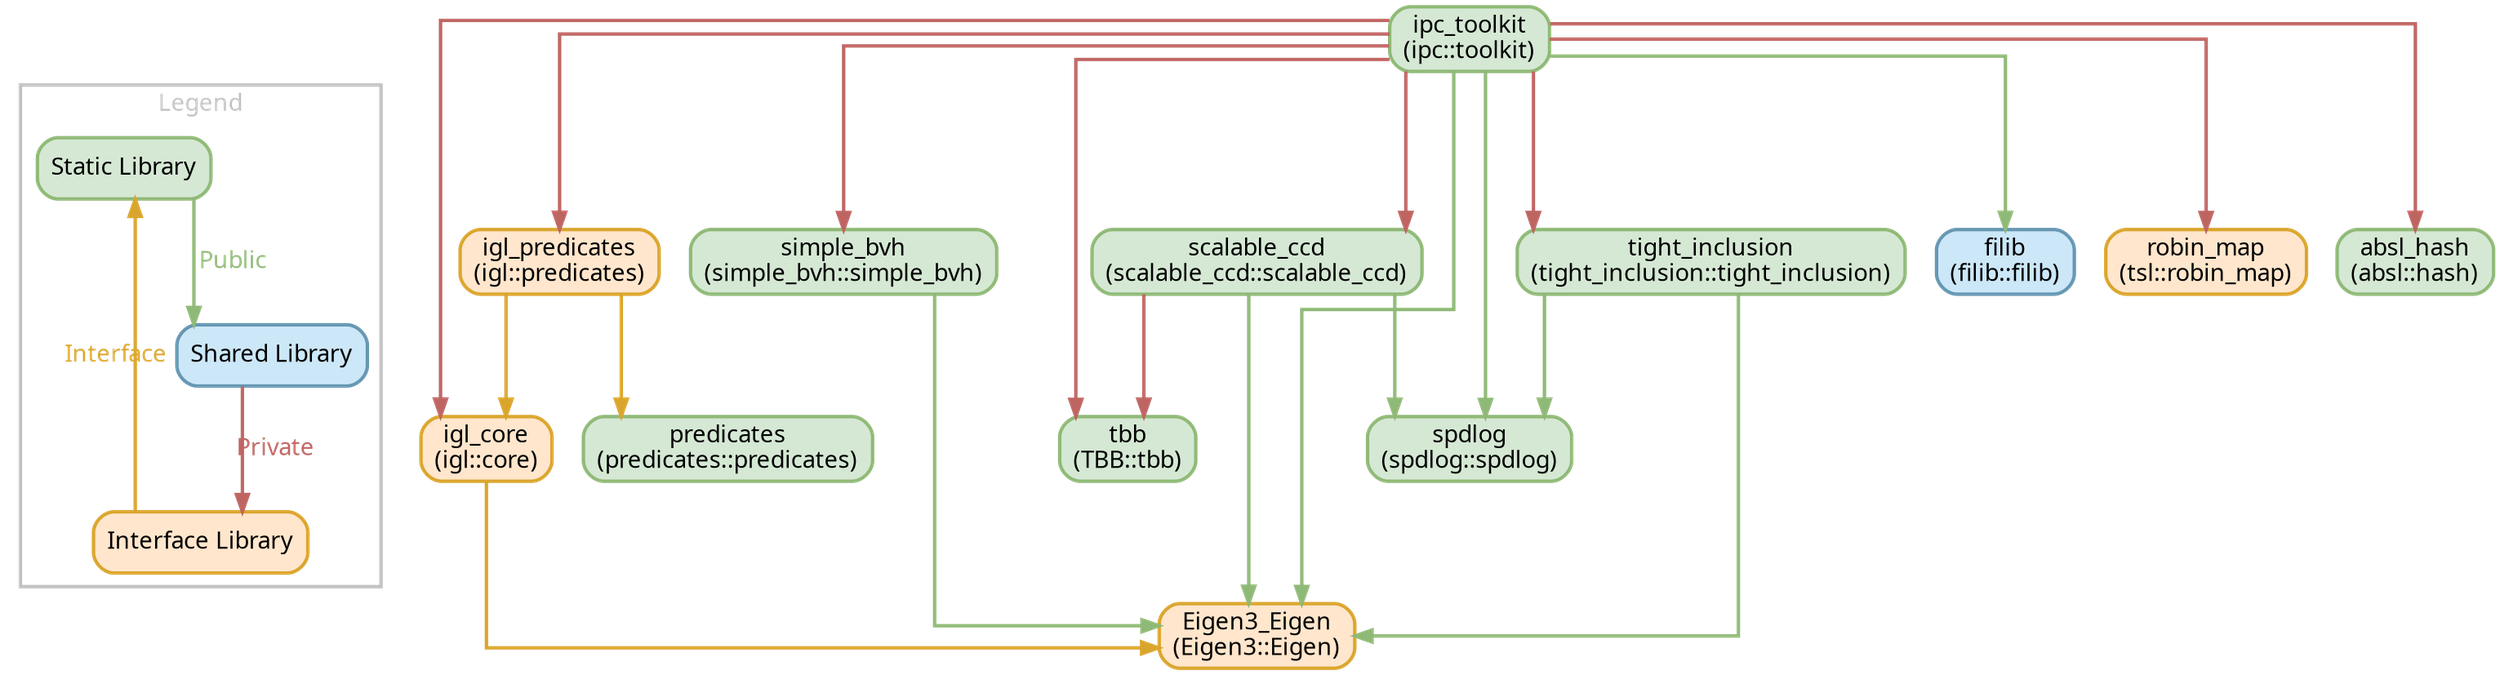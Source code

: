 digraph "IPC Toolkit Dependencies" {
    bgcolor = "transparent";
    splines = ortho;
    layout = dot;
    // nodesep = 0.1;
    ranksep = 0.5;
    node [fontname = "Menlo"; style = filled; penwidth = 2;];
    edge [penwidth = 2; fontname = "Menlo";];
    subgraph clusterLegend {
        label = "Legend";
        color = "grey";
        fontcolor = "grey";
        fontname = "Avenir Medium";
        penwidth = 2;
        node [fontname = "Avenir Light";];
        edge [fontname = "Avenir Light";];
        legendNode0 [label = "Static Library";shape = box;style = "rounded,filled";fillcolor = "#D5E8D4";color = "#8FB976";];
        legendNode1 [label = "Shared Library";shape = box;style = "rounded,filled";fillcolor = "#CCE7F8";color = "#6596B2";];
        legendNode2 [label = "Interface Library";shape = box;style = "rounded,filled";fillcolor = "#FFE6CC";color = "#DAA52D";];
        legendNode0 -> legendNode1 [label = "Public"; color = "#8FB976"; fontcolor = "#8FB976";];
        legendNode2 -> legendNode0 [label = "Interface"; color = "#DAA52D"; fontcolor = "#DAA52D";];
        legendNode1 -> legendNode2 [label = "Private"; color = "#BE6562"; fontcolor = "#BE6562";];
    }
    // Force ipc_toolkit to top
    subgraph {
        rank = "source";
        "node5";
    }
    "node0" [label = "Eigen3_Eigen\n(Eigen3::Eigen)";shape = box;style = "rounded,filled";fillcolor = "#FFE6CC";color = "#DAA52D";];
    "node1" [label = "filib\n(filib::filib)";shape = box;style = "rounded,filled";fillcolor = "#CCE7F8";color = "#6596B2";];
    "node2" [label = "igl_core\n(igl::core)";shape = box;style = "rounded,filled";fillcolor = "#FFE6CC";color = "#DAA52D";];
    "node2" -> "node0" [color = "#DAA52D";];
    // igl_core -> Eigen3_Eigen
    "node3" [label = "igl_predicates\n(igl::predicates)";shape = box;style = "rounded,filled";fillcolor = "#FFE6CC";color = "#DAA52D";];
    "node3" -> "node2" [color = "#DAA52D";];
    // igl_predicates -> igl_core
    "node4" [label = "predicates\n(predicates::predicates)";shape = box;style = "rounded,filled";fillcolor = "#D5E8D4";color = "#8FB976";];
    "node3" -> "node4" [color = "#DAA52D";];
    // igl_predicates -> predicates
    "node5" [label = "ipc_toolkit\n(ipc::toolkit)";shape = box;style = "rounded,filled";fillcolor = "#D5E8D4";color = "#8FB976";];
    "node5" -> "node0" [color = "#8FB976";];
    // ipc_toolkit -> Eigen3_Eigen
    "node5" -> "node1" [color = "#8FB976";];
    // ipc_toolkit -> filib
    "node5" -> "node2" [color = "#BE6562";];
    // ipc_toolkit -> igl_core
    "node5" -> "node3" [color = "#BE6562";];
    // ipc_toolkit -> igl_predicates
    "node6" [label = "robin_map\n(tsl::robin_map)";shape = box;style = "rounded,filled";fillcolor = "#FFE6CC";color = "#DAA52D";];
    "node5" -> "node6" [color = "#BE6562";];
    // ipc_toolkit -> robin_map
    "node7" [label = "scalable_ccd\n(scalable_ccd::scalable_ccd)";shape = box;style = "rounded,filled";fillcolor = "#D5E8D4";color = "#8FB976";];
    "node7" -> "node0" [color = "#8FB976";];
    // scalable_ccd -> Eigen3_Eigen
    "node8" [label = "spdlog\n(spdlog::spdlog)";shape = box;style = "rounded,filled";fillcolor = "#D5E8D4";color = "#8FB976";];
    "node7" -> "node8" [color = "#8FB976";];
    // scalable_ccd -> spdlog
    "node9" [label = "tbb\n(TBB::tbb)";shape = box;style = "rounded,filled";fillcolor = "#D5E8D4";color = "#8FB976";];
    "node7" -> "node9" [color = "#BE6562";];
    // scalable_ccd -> tbb
    "node5" -> "node7" [color = "#BE6562";];
    // ipc_toolkit -> scalable_ccd
    "node10" [label = "simple_bvh\n(simple_bvh::simple_bvh)";shape = box;style = "rounded,filled";fillcolor = "#D5E8D4";color = "#8FB976";];
    "node10" -> "node0" [color = "#8FB976";];
    // simple_bvh -> Eigen3_Eigen
    "node5" -> "node10" [color = "#BE6562";];
    // ipc_toolkit -> simple_bvh
    "node5" -> "node8" [color = "#8FB976";];
    // ipc_toolkit -> spdlog
    "node5" -> "node9" [color = "#BE6562";];
    // ipc_toolkit -> tbb
    "node11" [label = "tight_inclusion\n(tight_inclusion::tight_inclusion)";shape = box;style = "rounded,filled";fillcolor = "#D5E8D4";color = "#8FB976";];
    "node11" -> "node0" [color = "#8FB976";];
    // tight_inclusion -> Eigen3_Eigen
    "node11" -> "node8" [color = "#8FB976";];
    // tight_inclusion -> spdlog
    "node5" -> "node11" [color = "#BE6562";];
    // ipc_toolkit -> tight_inclusion
    "node12" [label = "absl_hash\n(absl::hash)";shape = box;style = "rounded,filled";fillcolor = "#D5E8D4";color = "#8FB976";];
    "node5" -> "node12" [color = "#BE6562";];
}